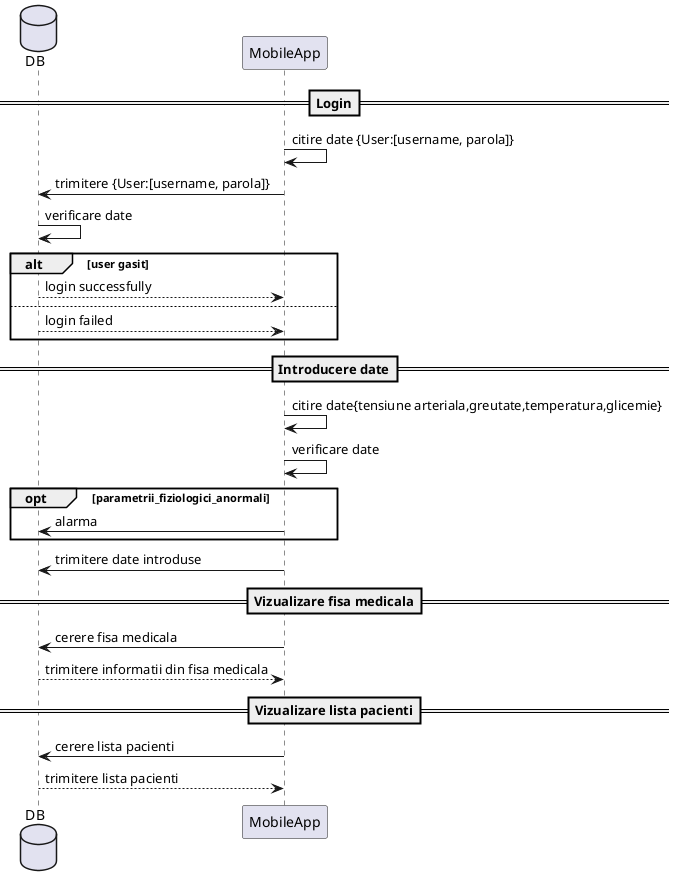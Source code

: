 @startuml ESP32DG

database DB
participant MobileApp

==Login==
MobileApp -> MobileApp: citire date {User:[username, parola]}
MobileApp -> DB: trimitere {User:[username, parola]}
DB -> DB: verificare date
alt user gasit
    DB --> MobileApp: login successfully
else
    DB --> MobileApp: login failed
end
==Introducere date==
MobileApp -> MobileApp:  citire date{tensiune arteriala,greutate,temperatura,glicemie}
MobileApp -> MobileApp : verificare date
opt parametrii_fiziologici_anormali
    MobileApp -> DB: alarma
end
MobileApp -> DB: trimitere date introduse
==Vizualizare fisa medicala==
MobileApp -> DB: cerere fisa medicala
DB --> MobileApp: trimitere informatii din fisa medicala
==Vizualizare lista pacienti==
MobileApp -> DB: cerere lista pacienti
DB --> MobileApp: trimitere lista pacienti

@enduml